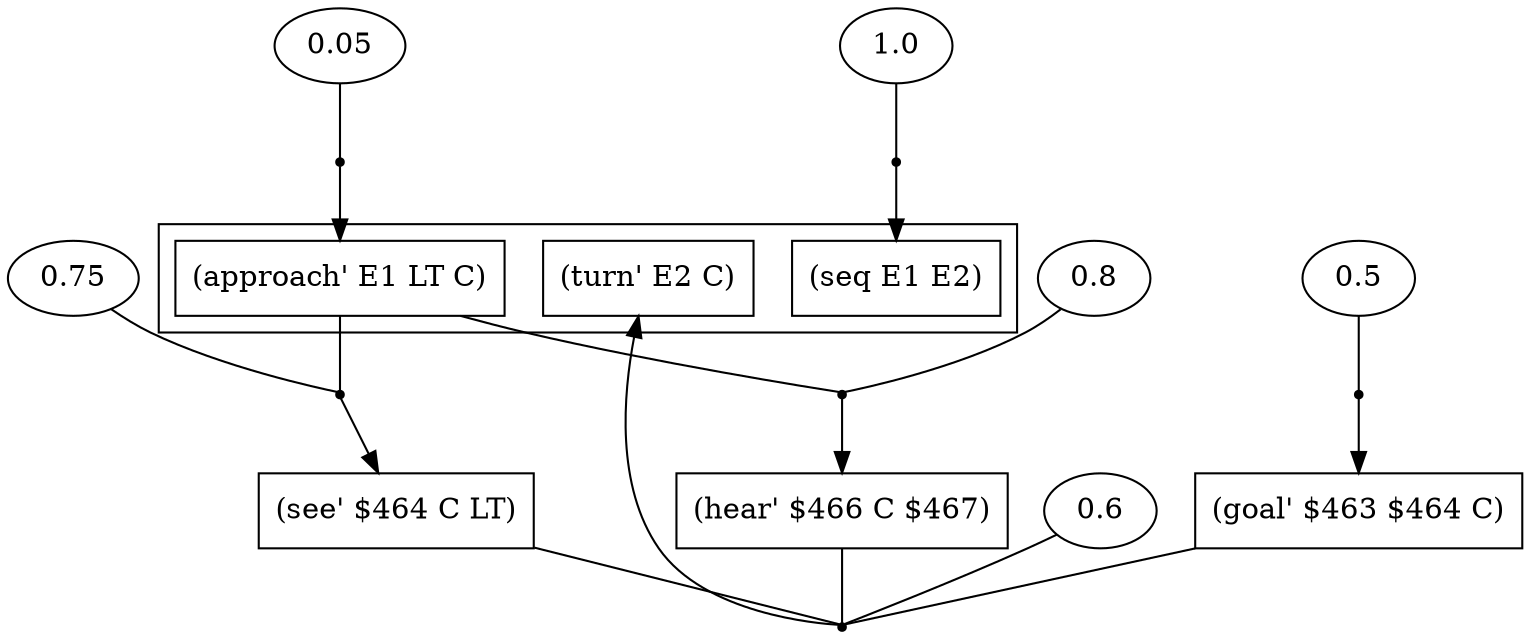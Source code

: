 digraph proof {
 graph [rankdir="TB"]
  e0 [label="0.05"];
  e1 [label="0.6"];
  e2 [label="0.5"];
  e3 [label="0.75"];
  e4 [label="0.8"];
  e5 [label="1.0"];
  i0 [shape=box label="(goal' $463 $464 C)"];
  i1 [shape=box label="(see' $464 C LT)"];
  i2 [shape=box label="(hear' $466 C $467)"];
  r0 [shape=point];
  r0 -> o0
  e0 -> r0 [arrowhead=none]
  r1 [shape=point];
  r1 -> o1
  i0 -> r1 [arrowhead=none]
  i1 -> r1 [arrowhead=none]
  i2 -> r1 [arrowhead=none]
  e1 -> r1 [arrowhead=none]
  r2 [shape=point];
  r2 -> i0
  e2 -> r2 [arrowhead=none]
  r3 [shape=point];
  r3 -> i1
  o0 -> r3 [arrowhead=none]
  e3 -> r3 [arrowhead=none]
  r4 [shape=point];
  r4 -> i2
  o0 -> r4 [arrowhead=none]
  e4 -> r4 [arrowhead=none]
  r5 [shape=point];
  r5 -> o2
  e5 -> r5 [arrowhead=none]
 subgraph cluster {  o0 [shape=box label="(approach' E1 LT C)"];
  o1 [shape=box label="(turn' E2 C)"];
  o2 [shape=box label="(seq E1 E2)"];
 }
}


